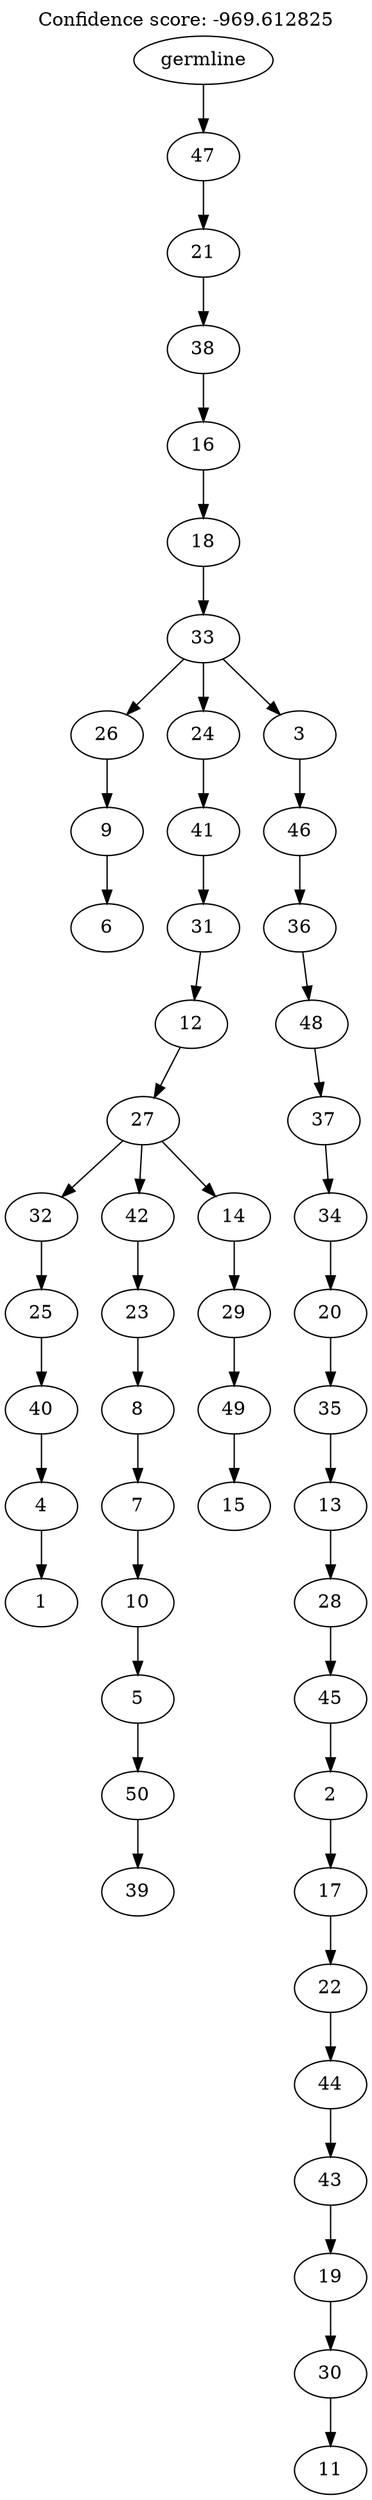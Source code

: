 digraph g {
	"49" -> "50";
	"50" [label="6"];
	"48" -> "49";
	"49" [label="9"];
	"46" -> "47";
	"47" [label="1"];
	"45" -> "46";
	"46" [label="4"];
	"44" -> "45";
	"45" [label="40"];
	"43" -> "44";
	"44" [label="25"];
	"41" -> "42";
	"42" [label="39"];
	"40" -> "41";
	"41" [label="50"];
	"39" -> "40";
	"40" [label="5"];
	"38" -> "39";
	"39" [label="10"];
	"37" -> "38";
	"38" [label="7"];
	"36" -> "37";
	"37" [label="8"];
	"35" -> "36";
	"36" [label="23"];
	"33" -> "34";
	"34" [label="15"];
	"32" -> "33";
	"33" [label="49"];
	"31" -> "32";
	"32" [label="29"];
	"30" -> "31";
	"31" [label="14"];
	"30" -> "35";
	"35" [label="42"];
	"30" -> "43";
	"43" [label="32"];
	"29" -> "30";
	"30" [label="27"];
	"28" -> "29";
	"29" [label="12"];
	"27" -> "28";
	"28" [label="31"];
	"26" -> "27";
	"27" [label="41"];
	"24" -> "25";
	"25" [label="11"];
	"23" -> "24";
	"24" [label="30"];
	"22" -> "23";
	"23" [label="19"];
	"21" -> "22";
	"22" [label="43"];
	"20" -> "21";
	"21" [label="44"];
	"19" -> "20";
	"20" [label="22"];
	"18" -> "19";
	"19" [label="17"];
	"17" -> "18";
	"18" [label="2"];
	"16" -> "17";
	"17" [label="45"];
	"15" -> "16";
	"16" [label="28"];
	"14" -> "15";
	"15" [label="13"];
	"13" -> "14";
	"14" [label="35"];
	"12" -> "13";
	"13" [label="20"];
	"11" -> "12";
	"12" [label="34"];
	"10" -> "11";
	"11" [label="37"];
	"9" -> "10";
	"10" [label="48"];
	"8" -> "9";
	"9" [label="36"];
	"7" -> "8";
	"8" [label="46"];
	"6" -> "7";
	"7" [label="3"];
	"6" -> "26";
	"26" [label="24"];
	"6" -> "48";
	"48" [label="26"];
	"5" -> "6";
	"6" [label="33"];
	"4" -> "5";
	"5" [label="18"];
	"3" -> "4";
	"4" [label="16"];
	"2" -> "3";
	"3" [label="38"];
	"1" -> "2";
	"2" [label="21"];
	"0" -> "1";
	"1" [label="47"];
	"0" [label="germline"];
	labelloc="t";
	label="Confidence score: -969.612825";
}
